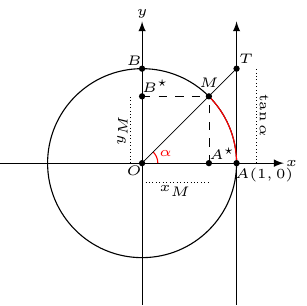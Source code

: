 \documentclass[crop]{standalone}
\usepackage[dvipsnames]{xcolor}
\usepackage{tikz}
\usetikzlibrary{positioning}

\begin{document}
  \begin{tikzpicture}[font=\tiny]
    \def\r{1.2}
    \def\t{45}
    \def\ox{1.8}
    \def\oy{1.8}
    
    \def\xm{\r*cos(\t)}
    \def\ym{\r*sin(\t)}
    \def\tanv{\r*tan(\t)}

    \draw[-latex,line width=0.25pt] ({-\ox},0) -- ({\ox},0);
    \node at ({\ox+0.1},0) {$x$};
    \draw[-latex,line width=0.25pt] (0,{-\oy}) -- (0,{\oy});
    \node at (0,{\oy+0.1}) {$y$};
    \draw[-latex,line width=0.25pt] (\r,{-\oy}) -- (\r,{\oy});
    
    \draw (0,0) circle (\r);
    \draw[red] (0.2,0) arc (0:\t:0.2);
    \draw[red] (\r,0) arc (0:\t:\r);
    \draw[line width=0.25pt] (0,0) -- (\r,{\tanv});
    \node[red] at (0.3,0.12) {$\alpha$};
    
    \fill (\r,0) circle (0.04);
    \node at ({\r+0.35},-0.15) {$A(1,0)$};

    \fill (0,\r) circle (0.04);
    \node at (-0.1,{\r+0.1}) {$B$};
    
    \fill ({\xm},{\ym}) circle (0.04);
    \node at ({\xm},{\ym+0.17}) {$M$};

    \fill (\r,{\tanv}) circle (0.04);
    \node at ({\r+0.12},{\tanv+0.12}) {$T$};
    
    \draw[line width=0.25pt,dashed] (0,{\ym}) -- ({\xm},{\ym});
    
    \draw[line width=0.25pt,dashed] ({\xm},0) -- ({\xm},{\ym});

    \draw[line width=0.25pt,densely dotted] (0,-0.25) -- ({\xm},-0.25);
    \node at ({\xm/2},-0.35) {$x_{M}$};

    \draw[line width=0.25pt,densely dotted] (-0.15,0) -- (-0.15,{\ym});
    \node[rotate=90] at (-0.25,{\ym/2}) {$y_{M}$};

    \fill (0,0) circle (0.04);
    \node at (-0.1,-0.1) {$O$};

    \fill ({\xm},0) circle (0.04);
    \node at ({\xm+0.17},0.12) {$A^{\star}$};

    \fill (0,{\ym}) circle (0.04);
    \node at (0.17,{\ym+0.13}) {$B^{\star}$};

    \draw[line width=0.25pt,densely dotted] ({\r+0.25},0) -- ({\r+0.25},{\tanv});
    \node[rotate=-90] at ({\r+0.35},{\tanv/2}) {$\tan{\alpha}$};    
  \end{tikzpicture}%
\end{document}